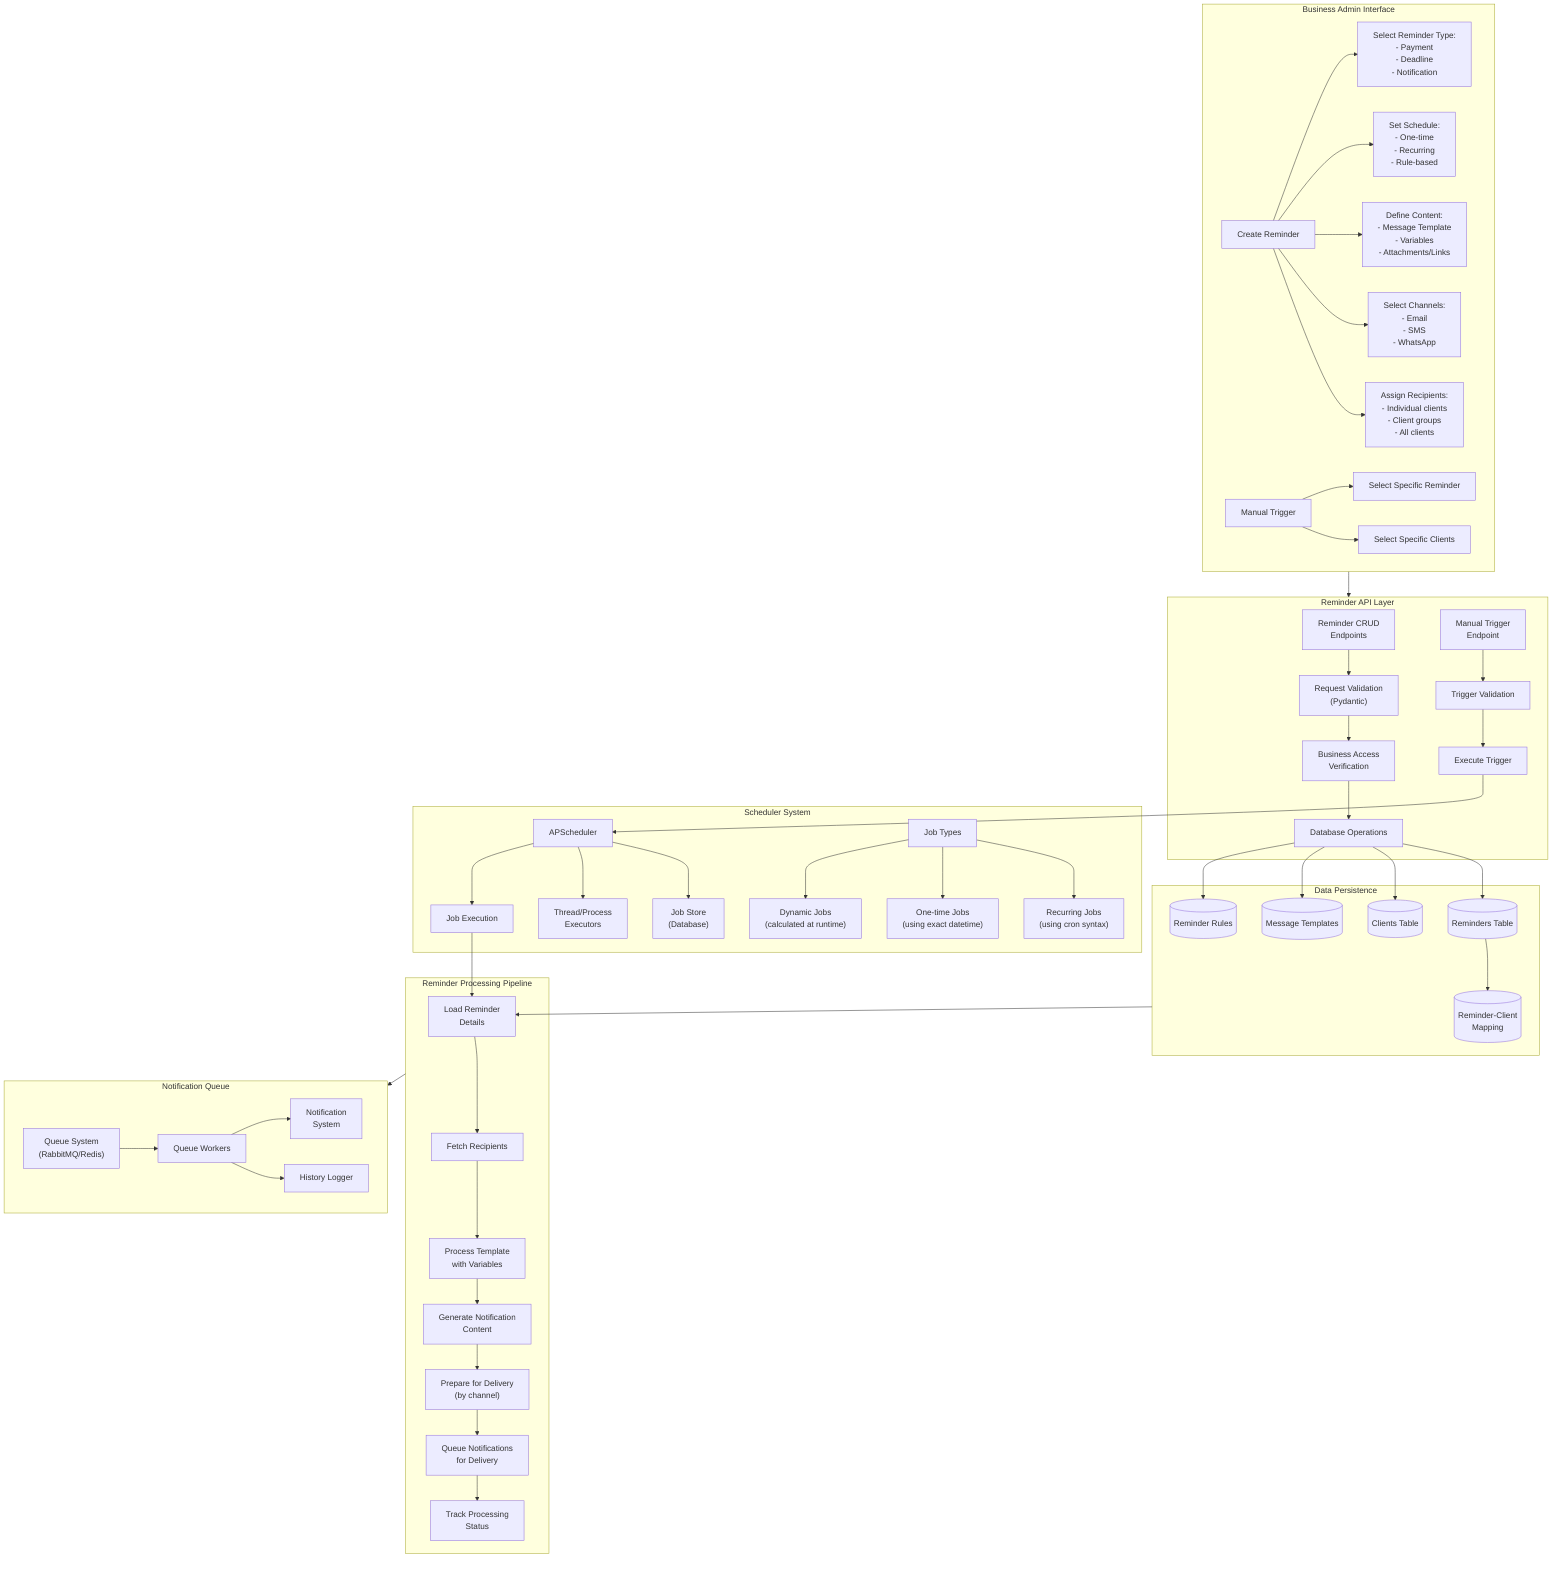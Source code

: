 flowchart TD
    subgraph BusinessUI["Business Admin Interface"]
        Create["Create Reminder"] --> RType["Select Reminder Type:<br>- Payment<br>- Deadline<br>- Notification"]
        Create --> RSchedule["Set Schedule:<br>- One-time<br>- Recurring<br>- Rule-based"]
        Create --> RContent["Define Content:<br>- Message Template<br>- Variables<br>- Attachments/Links"]
        Create --> RChannels["Select Channels:<br>- Email<br>- SMS<br>- WhatsApp"]
        Create --> RClients["Assign Recipients:<br>- Individual clients<br>- Client groups<br>- All clients"]
        ManualTrig["Manual Trigger"] --> SpecificR["Select Specific Reminder"]
        ManualTrig --> SpecificC["Select Specific Clients"]
    end

    subgraph APILayer["Reminder API Layer"]
        ReminderCRUD["Reminder CRUD<br>Endpoints"] --> Validation["Request Validation<br>(Pydantic)"]
        Validation --> BusinessCheck["Business Access<br>Verification"]
        BusinessCheck --> DataOps["Database Operations"]
        
        ManualTrigger["Manual Trigger<br>Endpoint"] --> TriggerValidation["Trigger Validation"]
        TriggerValidation --> TriggerExec["Execute Trigger"]
    end

    subgraph DataLayer["Data Persistence"]
        DataOps --> RemindersDB[(Reminders Table)]
        DataOps --> ClientsDB[(Clients Table)]
        DataOps --> TemplatesDB[(Message Templates)]
        DataOps --> RulesDB[(Reminder Rules)]
        RemindersDB --> RecipientMap[(Reminder-Client<br>Mapping)]
    end

    subgraph SchedulerSystem["Scheduler System"]
        APSched["APScheduler"] --> JobStore["Job Store<br>(Database)"]
        APSched --> Executors["Thread/Process<br>Executors"]
        
        JobTypes["Job Types"] --> Recurring["Recurring Jobs<br>(using cron syntax)"]
        JobTypes --> OneTime["One-time Jobs<br>(using exact datetime)"]
        JobTypes --> Dynamic["Dynamic Jobs<br>(calculated at runtime)"]
        
        TriggerExec --> APSched
        
        APSched --> JobExec["Job Execution"]
    end

    subgraph ProcessingPipeline["Reminder Processing Pipeline"]
        JobExec --> LoadReminder["Load Reminder<br>Details"]
        LoadReminder --> FetchRecipients["Fetch Recipients"]
        FetchRecipients --> ProcessTemplate["Process Template<br>with Variables"]
        ProcessTemplate --> GenerateContent["Generate Notification<br>Content"]
        GenerateContent --> PrepareDelivery["Prepare for Delivery<br>(by channel)"]
        PrepareDelivery --> QueueNotifications["Queue Notifications<br>for Delivery"]
        QueueNotifications --> TrackStatus["Track Processing<br>Status"]
    end

    subgraph NotificationQueue["Notification Queue"]
        QueueSystem["Queue System<br>(RabbitMQ/Redis)"] --> QWorkers["Queue Workers"]
        QWorkers --> NotificationSystem["Notification<br>System"]
        QWorkers --> HistoryLog["History Logger"]
    end

    BusinessUI --> APILayer
    ProcessingPipeline --> NotificationQueue
    DataLayer --> LoadReminder